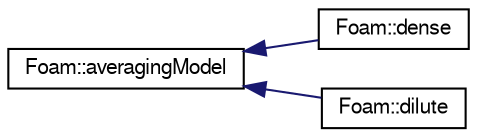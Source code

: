 digraph "Graphical Class Hierarchy"
{
  edge [fontname="FreeSans",fontsize="10",labelfontname="FreeSans",labelfontsize="10"];
  node [fontname="FreeSans",fontsize="10",shape=record];
  rankdir="LR";
  Node1 [label="Foam::averagingModel",height=0.2,width=0.4,color="black", fillcolor="white", style="filled",URL="$classFoam_1_1averagingModel.html"];
  Node1 -> Node2 [dir="back",color="midnightblue",fontsize="10",style="solid",fontname="FreeSans"];
  Node2 [label="Foam::dense",height=0.2,width=0.4,color="black", fillcolor="white", style="filled",URL="$classFoam_1_1dense.html"];
  Node1 -> Node3 [dir="back",color="midnightblue",fontsize="10",style="solid",fontname="FreeSans"];
  Node3 [label="Foam::dilute",height=0.2,width=0.4,color="black", fillcolor="white", style="filled",URL="$classFoam_1_1dilute.html"];
}
